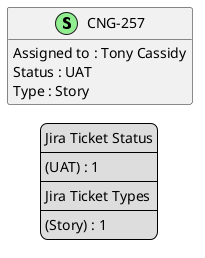 @startuml
'https://plantuml.com/class-diagram

' GENERATE CLASS DIAGRAM ===========
' Generated at    : Mon Apr 15 12:32:40 CEST 2024

hide empty members

legend
Jira Ticket Status
----
(UAT) : 1
----
Jira Ticket Types
----
(Story) : 1
end legend


' Tickets =======
class "CNG-257" << (S,lightgreen) >> {
  Assigned to : Tony Cassidy
  Status : UAT
  Type : Story
}



' Links =======


@enduml
